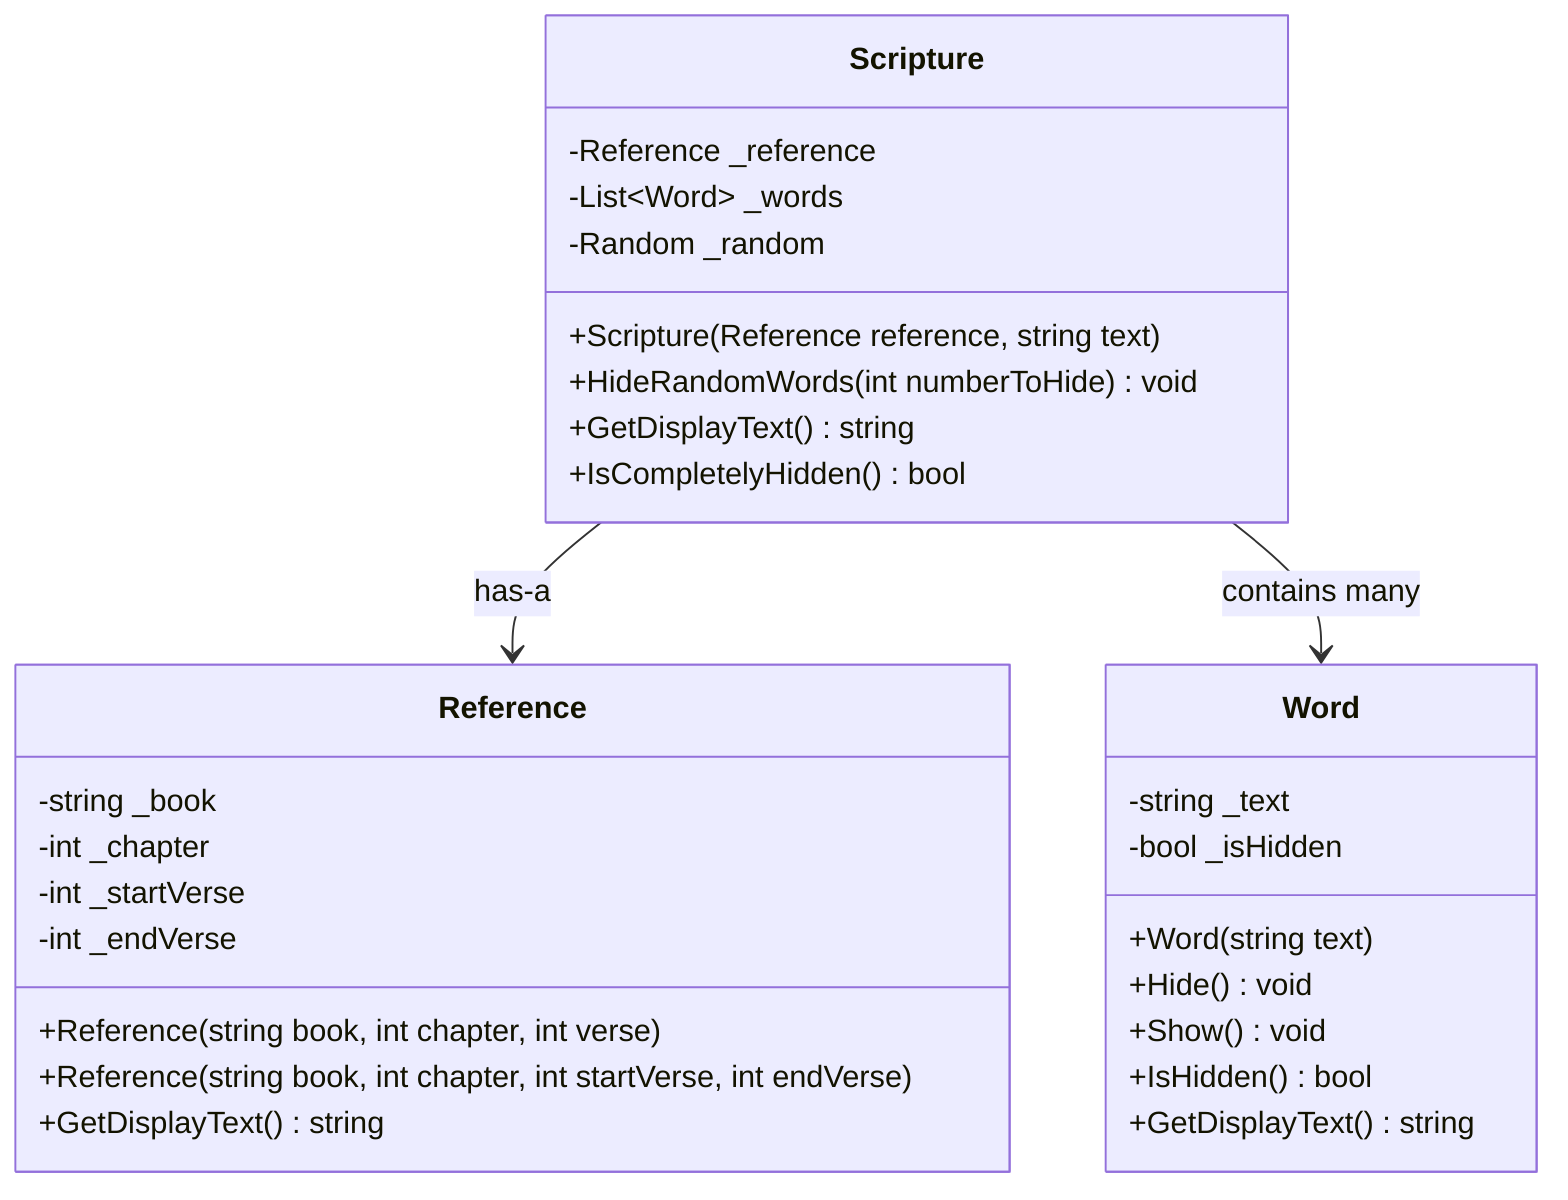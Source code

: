 classDiagram
    class Scripture {
        -Reference _reference
        -List~Word~ _words
        -Random _random
        +Scripture(Reference reference, string text)
        +HideRandomWords(int numberToHide)void
        +GetDisplayText()string
        +IsCompletelyHidden()bool
    }

    class Reference {
        -string _book
        -int _chapter
        -int _startVerse
        -int _endVerse
        +Reference(string book, int chapter, int verse)
        +Reference(string book, int chapter, int startVerse, int endVerse)
        +GetDisplayText()string
    }

    class Word {
        -string _text
        -bool _isHidden
        +Word(string text)
        +Hide()void
        +Show()void
        +IsHidden()bool
        +GetDisplayText()string
    }

    Scripture --> Reference : has-a
    Scripture --> Word : contains many